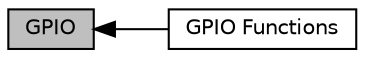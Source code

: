 digraph "GPIO"
{
  edge [fontname="Helvetica",fontsize="10",labelfontname="Helvetica",labelfontsize="10"];
  node [fontname="Helvetica",fontsize="10",shape=record];
  rankdir=LR;
  Node1 [label="GPIO Functions",height=0.2,width=0.4,color="black", fillcolor="white", style="filled",URL="$group___s_d___g_p_i_o___functions.html"];
  Node0 [label="GPIO",height=0.2,width=0.4,color="black", fillcolor="grey75", style="filled", fontcolor="black"];
  Node0->Node1 [shape=plaintext, dir="back", style="solid"];
}
